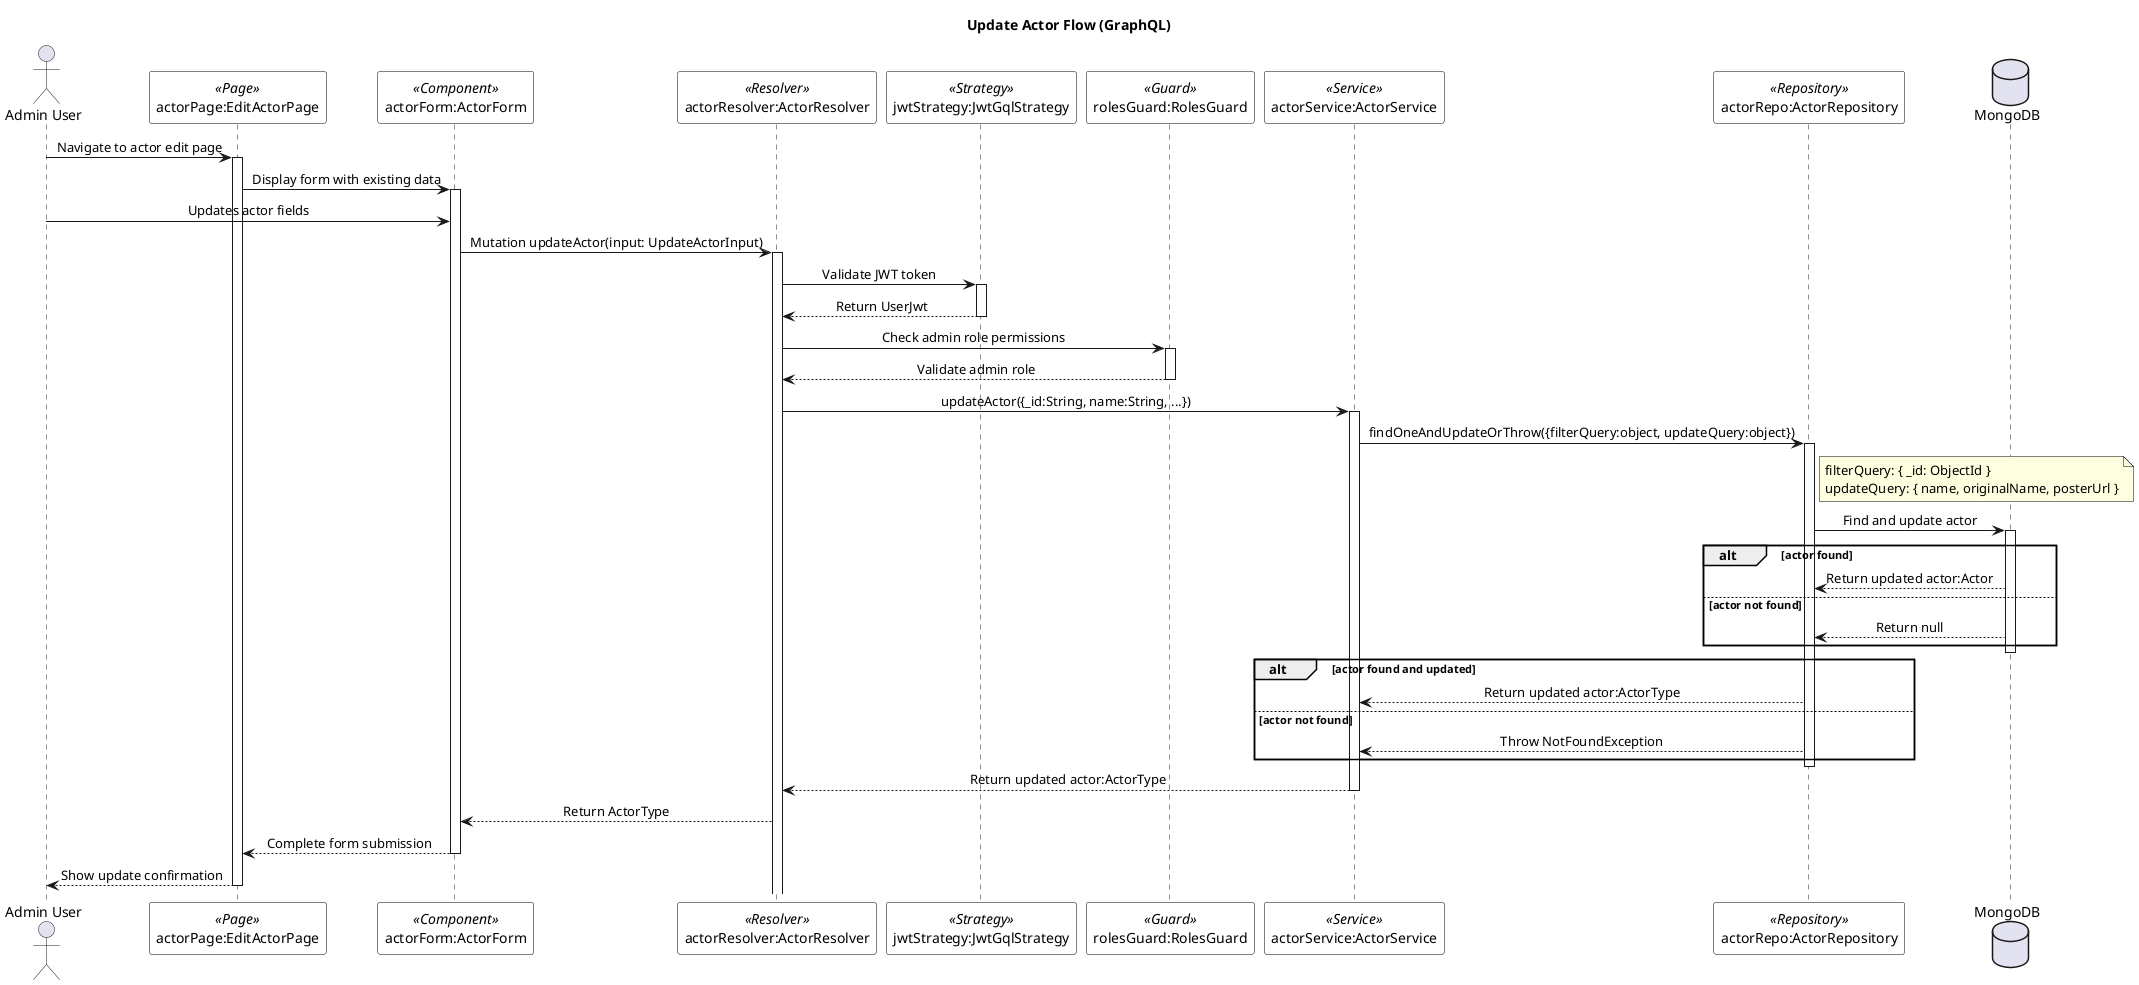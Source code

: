 @startuml Update Actor Flow

skinparam SequenceMessageAlignment center
skinparam SequenceBoxBackgroundColor white
skinparam SequenceBoxBorderColor black
skinparam NoteBackgroundColor lightyellow
skinparam NoteBorderColor black
skinparam ParticipantBackgroundColor white
skinparam ParticipantBorderColor black

title Update Actor Flow (GraphQL)

actor "Admin User" as adminUser
participant "actorPage:EditActorPage" as actorPage <<Page>>
participant "actorForm:ActorForm" as actorForm <<Component>>
participant "actorResolver:ActorResolver" as actorResolver <<Resolver>>
participant "jwtStrategy:JwtGqlStrategy" as jwtStrategy <<Strategy>>
participant "rolesGuard:RolesGuard" as rolesGuard <<Guard>>
participant "actorService:ActorService" as actorService <<Service>>
participant "actorRepo:ActorRepository" as actorRepo <<Repository>>
database "MongoDB" as mongoDB

adminUser -> actorPage : Navigate to actor edit page
activate actorPage
actorPage -> actorForm : Display form with existing data
activate actorForm
adminUser -> actorForm : Updates actor fields

actorForm -> actorResolver : Mutation updateActor(input: UpdateActorInput)
activate actorResolver

actorResolver -> jwtStrategy : Validate JWT token
activate jwtStrategy
jwtStrategy --> actorResolver : Return UserJwt
deactivate jwtStrategy

actorResolver -> rolesGuard : Check admin role permissions
activate rolesGuard
rolesGuard --> actorResolver : Validate admin role
deactivate rolesGuard

actorResolver -> actorService : updateActor({_id:String, name:String, ...})
activate actorService

actorService -> actorRepo : findOneAndUpdateOrThrow({filterQuery:object, updateQuery:object})
activate actorRepo
note right of actorRepo
  filterQuery: { _id: ObjectId }
  updateQuery: { name, originalName, posterUrl }
end note

actorRepo -> mongoDB : Find and update actor
activate mongoDB
alt actor found
    mongoDB --> actorRepo : Return updated actor:Actor
else actor not found
    mongoDB --> actorRepo : Return null
end
deactivate mongoDB

alt actor found and updated
    actorRepo --> actorService : Return updated actor:ActorType
else actor not found
    actorRepo --> actorService : Throw NotFoundException
end
deactivate actorRepo

actorService --> actorResolver : Return updated actor:ActorType
deactivate actorService

actorResolver --> actorForm : Return ActorType
actorForm --> actorPage : Complete form submission
deactivate actorForm
actorPage --> adminUser : Show update confirmation
deactivate actorPage

@enduml
